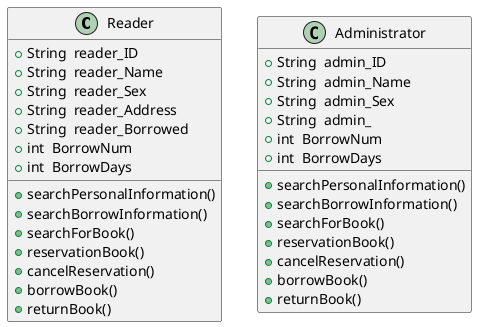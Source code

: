 @startuml

class Reader{
    +String  reader_ID
    +String  reader_Name
    +String  reader_Sex
    +String  reader_Address
    +String  reader_Borrowed
    +int  BorrowNum
    +int  BorrowDays
    +searchPersonalInformation()
    +searchBorrowInformation()
    +searchForBook()
    +reservationBook()
    +cancelReservation()
    +borrowBook()
    +returnBook()
}

class Administrator{
    +String  admin_ID
    +String  admin_Name
    +String  admin_Sex
    +String  admin_
    +int  BorrowNum
    +int  BorrowDays
    +searchPersonalInformation()
    +searchBorrowInformation()
    +searchForBook()
    +reservationBook()
    +cancelReservation()
    +borrowBook()
    +returnBook()
}

@enduml